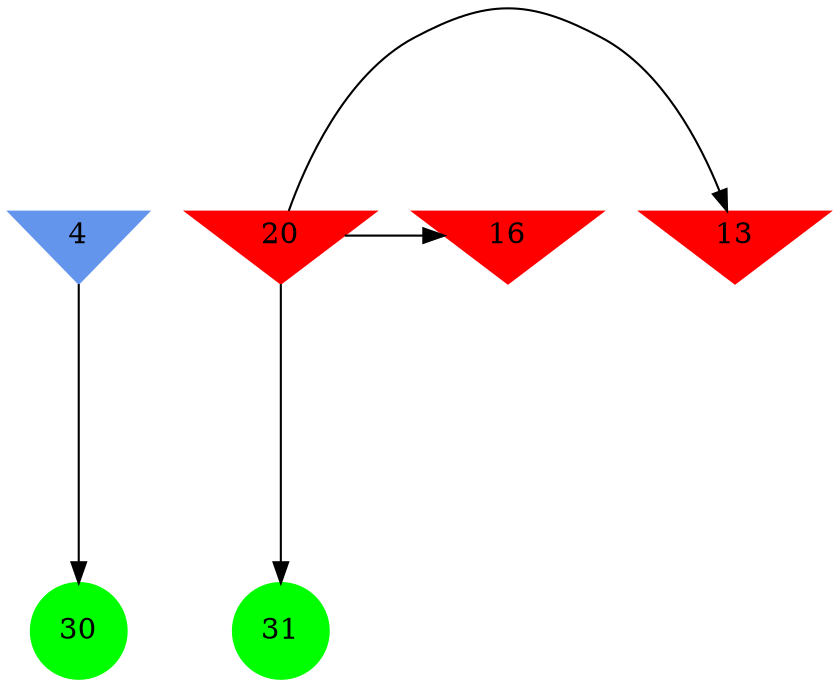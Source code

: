 digraph brain {
	ranksep=2.0;
	4 [shape=invtriangle,style=filled,color=cornflowerblue];
	13 [shape=invtriangle,style=filled,color=red];
	16 [shape=invtriangle,style=filled,color=red];
	20 [shape=invtriangle,style=filled,color=red];
	30 [shape=circle,style=filled,color=green];
	31 [shape=circle,style=filled,color=green];
	20	->	31;
	20	->	13;
	20	->	16;
	4	->	30;
	{ rank=same; 4; 13; 16; 20; }
	{ rank=same; }
	{ rank=same; 30; 31; }
}
